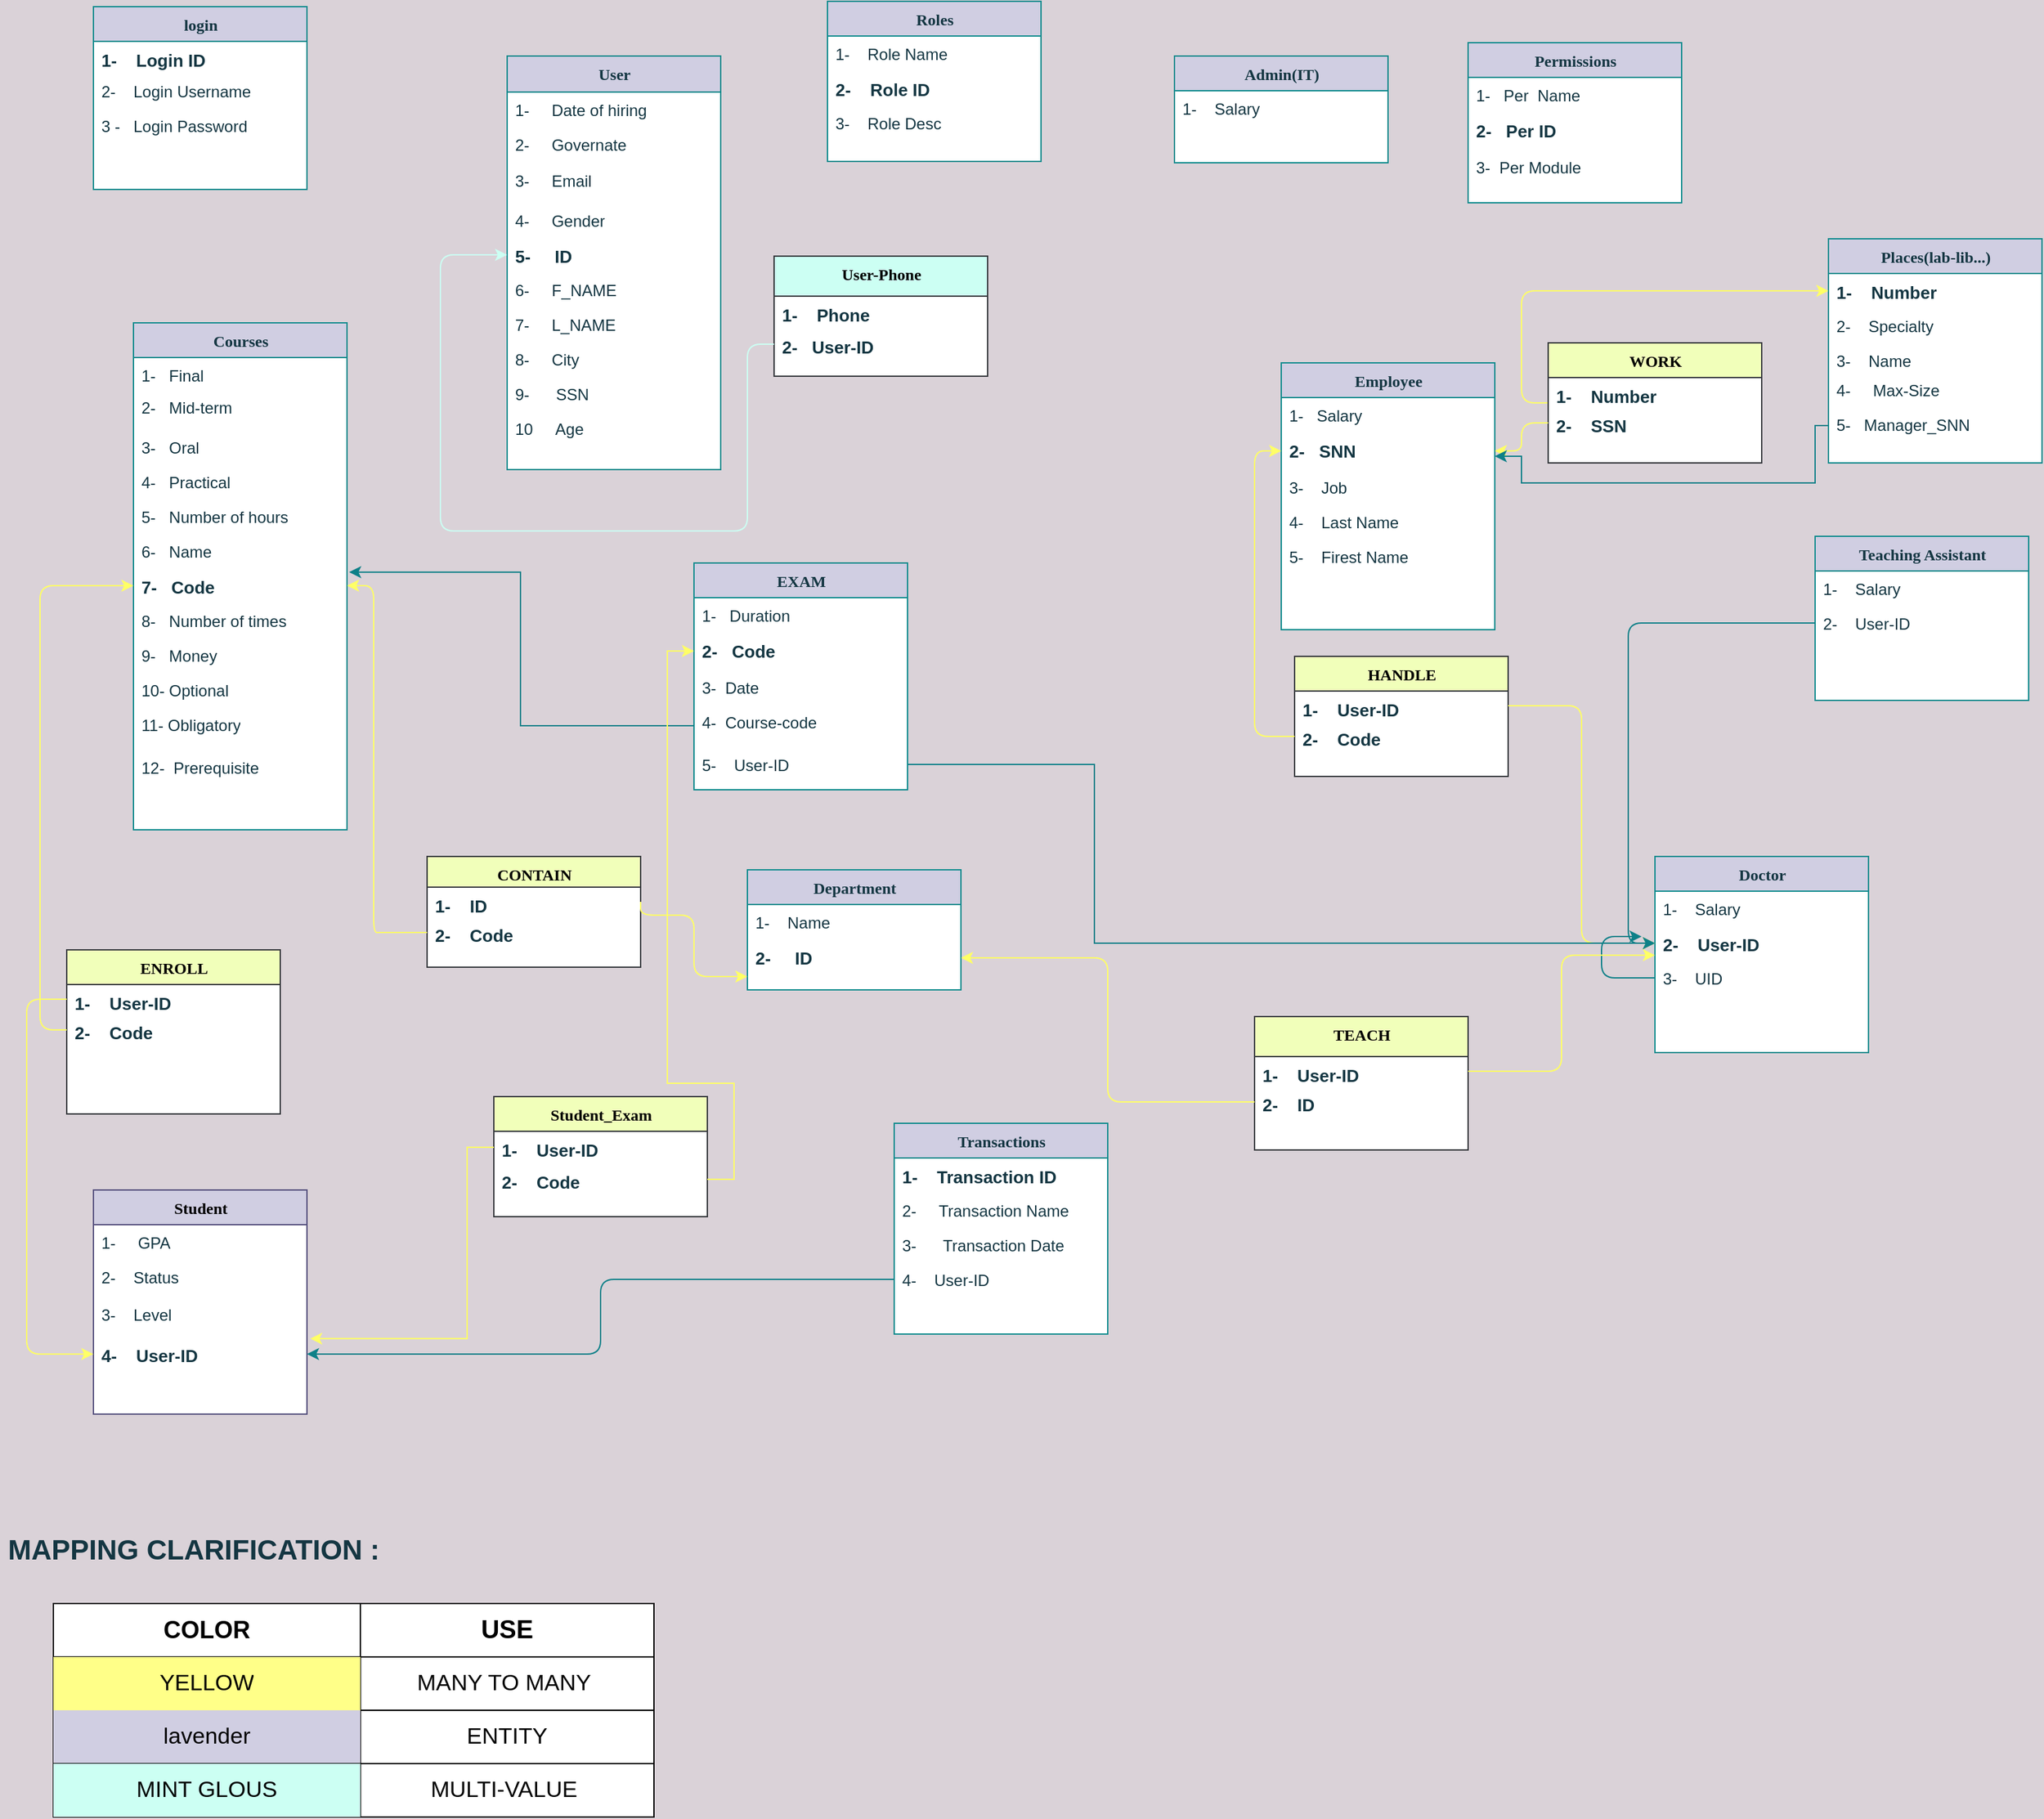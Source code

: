 <mxfile version="13.9.9" type="device"><diagram name="Page-1" id="9f46799a-70d6-7492-0946-bef42562c5a5"><mxGraphModel dx="1024" dy="584" grid="1" gridSize="10" guides="1" tooltips="1" connect="1" arrows="1" fold="1" page="1" pageScale="1" pageWidth="1100" pageHeight="850" background="#DAD2D8" math="0" shadow="0"><root><mxCell id="0"/><mxCell id="1" parent="0"/><mxCell id="78961159f06e98e8-17" value="login" style="swimlane;html=1;fontStyle=1;align=center;verticalAlign=top;childLayout=stackLayout;horizontal=1;startSize=26;horizontalStack=0;resizeParent=1;resizeLast=0;collapsible=1;marginBottom=0;swimlaneFillColor=#ffffff;rounded=0;shadow=0;comic=0;labelBackgroundColor=none;strokeWidth=1;fontFamily=Verdana;fontSize=12;strokeColor=#0F8B8D;fontColor=#143642;fillColor=#D0CEE2;" parent="1" vertex="1"><mxGeometry x="150" y="83" width="160" height="137" as="geometry"/></mxCell><mxCell id="78961159f06e98e8-23" value="&lt;b&gt;&lt;font style=&quot;font-size: 13px&quot;&gt;1-&amp;nbsp; &amp;nbsp; Login ID&lt;/font&gt;&lt;/b&gt;" style="text;html=1;strokeColor=none;fillColor=none;align=left;verticalAlign=top;spacingLeft=4;spacingRight=4;whiteSpace=wrap;overflow=hidden;rotatable=0;points=[[0,0.5],[1,0.5]];portConstraint=eastwest;fontColor=#143642;" parent="78961159f06e98e8-17" vertex="1"><mxGeometry y="26" width="160" height="24" as="geometry"/></mxCell><mxCell id="78961159f06e98e8-25" value="2-&amp;nbsp; &amp;nbsp; Login Username" style="text;html=1;strokeColor=none;fillColor=none;align=left;verticalAlign=top;spacingLeft=4;spacingRight=4;whiteSpace=wrap;overflow=hidden;rotatable=0;points=[[0,0.5],[1,0.5]];portConstraint=eastwest;fontColor=#143642;" parent="78961159f06e98e8-17" vertex="1"><mxGeometry y="50" width="160" height="26" as="geometry"/></mxCell><mxCell id="78961159f06e98e8-26" value="3 -&amp;nbsp; &amp;nbsp;Login Password&amp;nbsp; &amp;nbsp;&amp;nbsp;" style="text;html=1;strokeColor=none;fillColor=none;align=left;verticalAlign=top;spacingLeft=4;spacingRight=4;whiteSpace=wrap;overflow=hidden;rotatable=0;points=[[0,0.5],[1,0.5]];portConstraint=eastwest;fontColor=#143642;" parent="78961159f06e98e8-17" vertex="1"><mxGeometry y="76" width="160" height="24" as="geometry"/></mxCell><mxCell id="78961159f06e98e8-30" value="User" style="swimlane;html=1;fontStyle=1;align=center;verticalAlign=top;childLayout=stackLayout;horizontal=1;startSize=27;horizontalStack=0;resizeParent=1;resizeLast=0;collapsible=1;marginBottom=0;swimlaneFillColor=#ffffff;rounded=0;shadow=0;comic=0;labelBackgroundColor=none;strokeWidth=1;fontFamily=Verdana;fontSize=12;strokeColor=#0F8B8D;fontColor=#143642;fillColor=#D0CEE2;" parent="1" vertex="1"><mxGeometry x="460" y="120" width="160" height="310" as="geometry"/></mxCell><mxCell id="78961159f06e98e8-32" value="1-&amp;nbsp; &amp;nbsp; &amp;nbsp;Date of hiring" style="text;html=1;strokeColor=none;fillColor=none;align=left;verticalAlign=top;spacingLeft=4;spacingRight=4;whiteSpace=wrap;overflow=hidden;rotatable=0;points=[[0,0.5],[1,0.5]];portConstraint=eastwest;fontColor=#143642;" parent="78961159f06e98e8-30" vertex="1"><mxGeometry y="27" width="160" height="26" as="geometry"/></mxCell><mxCell id="78961159f06e98e8-33" value="2-&amp;nbsp; &amp;nbsp; &amp;nbsp;Governate" style="text;html=1;strokeColor=none;fillColor=none;align=left;verticalAlign=top;spacingLeft=4;spacingRight=4;whiteSpace=wrap;overflow=hidden;rotatable=0;points=[[0,0.5],[1,0.5]];portConstraint=eastwest;fontColor=#143642;" parent="78961159f06e98e8-30" vertex="1"><mxGeometry y="53" width="160" height="27" as="geometry"/></mxCell><mxCell id="78961159f06e98e8-34" value="3-&amp;nbsp; &amp;nbsp; &amp;nbsp;Email" style="text;html=1;strokeColor=none;fillColor=none;align=left;verticalAlign=top;spacingLeft=4;spacingRight=4;whiteSpace=wrap;overflow=hidden;rotatable=0;points=[[0,0.5],[1,0.5]];portConstraint=eastwest;fontColor=#143642;" parent="78961159f06e98e8-30" vertex="1"><mxGeometry y="80" width="160" height="30" as="geometry"/></mxCell><mxCell id="78961159f06e98e8-36" value="4-&amp;nbsp; &amp;nbsp; &amp;nbsp;Gender" style="text;html=1;strokeColor=none;fillColor=none;align=left;verticalAlign=top;spacingLeft=4;spacingRight=4;whiteSpace=wrap;overflow=hidden;rotatable=0;points=[[0,0.5],[1,0.5]];portConstraint=eastwest;fontColor=#143642;" parent="78961159f06e98e8-30" vertex="1"><mxGeometry y="110" width="160" height="26" as="geometry"/></mxCell><mxCell id="78961159f06e98e8-37" value="&lt;b&gt;&lt;font style=&quot;font-size: 13px&quot;&gt;5-&amp;nbsp; &amp;nbsp; &amp;nbsp;ID&lt;/font&gt;&lt;/b&gt;" style="text;html=1;strokeColor=none;fillColor=none;align=left;verticalAlign=top;spacingLeft=4;spacingRight=4;whiteSpace=wrap;overflow=hidden;rotatable=0;points=[[0,0.5],[1,0.5]];portConstraint=eastwest;fontColor=#143642;" parent="78961159f06e98e8-30" vertex="1"><mxGeometry y="136" width="160" height="26" as="geometry"/></mxCell><mxCell id="Yu39R4-Pn_0woIThCFic-103" value="6-&amp;nbsp; &amp;nbsp; &amp;nbsp;F_NAME" style="text;html=1;strokeColor=none;fillColor=none;align=left;verticalAlign=top;spacingLeft=4;spacingRight=4;whiteSpace=wrap;overflow=hidden;rotatable=0;points=[[0,0.5],[1,0.5]];portConstraint=eastwest;fontColor=#143642;" parent="78961159f06e98e8-30" vertex="1"><mxGeometry y="162" width="160" height="26" as="geometry"/></mxCell><mxCell id="Yu39R4-Pn_0woIThCFic-104" value="7-&amp;nbsp; &amp;nbsp; &amp;nbsp;L_NAME" style="text;html=1;strokeColor=none;fillColor=none;align=left;verticalAlign=top;spacingLeft=4;spacingRight=4;whiteSpace=wrap;overflow=hidden;rotatable=0;points=[[0,0.5],[1,0.5]];portConstraint=eastwest;fontColor=#143642;" parent="78961159f06e98e8-30" vertex="1"><mxGeometry y="188" width="160" height="26" as="geometry"/></mxCell><mxCell id="Yu39R4-Pn_0woIThCFic-105" value="8-&amp;nbsp; &amp;nbsp; &amp;nbsp;City" style="text;html=1;strokeColor=none;fillColor=none;align=left;verticalAlign=top;spacingLeft=4;spacingRight=4;whiteSpace=wrap;overflow=hidden;rotatable=0;points=[[0,0.5],[1,0.5]];portConstraint=eastwest;fontColor=#143642;" parent="78961159f06e98e8-30" vertex="1"><mxGeometry y="214" width="160" height="26" as="geometry"/></mxCell><mxCell id="Yu39R4-Pn_0woIThCFic-117" value="9-&amp;nbsp; &amp;nbsp; &amp;nbsp; SSN" style="text;html=1;strokeColor=none;fillColor=none;align=left;verticalAlign=top;spacingLeft=4;spacingRight=4;whiteSpace=wrap;overflow=hidden;rotatable=0;points=[[0,0.5],[1,0.5]];portConstraint=eastwest;fontColor=#143642;" parent="78961159f06e98e8-30" vertex="1"><mxGeometry y="240" width="160" height="26" as="geometry"/></mxCell><mxCell id="Yu39R4-Pn_0woIThCFic-118" value="10&amp;nbsp; &amp;nbsp; &amp;nbsp;Age" style="text;html=1;strokeColor=none;fillColor=none;align=left;verticalAlign=top;spacingLeft=4;spacingRight=4;whiteSpace=wrap;overflow=hidden;rotatable=0;points=[[0,0.5],[1,0.5]];portConstraint=eastwest;fontColor=#143642;" parent="78961159f06e98e8-30" vertex="1"><mxGeometry y="266" width="160" height="26" as="geometry"/></mxCell><mxCell id="78961159f06e98e8-43" value="Roles" style="swimlane;html=1;fontStyle=1;align=center;verticalAlign=top;childLayout=stackLayout;horizontal=1;startSize=26;horizontalStack=0;resizeParent=1;resizeLast=0;collapsible=1;marginBottom=0;swimlaneFillColor=#ffffff;rounded=0;shadow=0;comic=0;labelBackgroundColor=none;strokeWidth=1;fontFamily=Verdana;fontSize=12;strokeColor=#0F8B8D;fontColor=#143642;fillColor=#D0CEE2;" parent="1" vertex="1"><mxGeometry x="700" y="79" width="160" height="120" as="geometry"/></mxCell><mxCell id="78961159f06e98e8-44" value="1-&amp;nbsp; &amp;nbsp; Role Name" style="text;html=1;strokeColor=none;fillColor=none;align=left;verticalAlign=top;spacingLeft=4;spacingRight=4;whiteSpace=wrap;overflow=hidden;rotatable=0;points=[[0,0.5],[1,0.5]];portConstraint=eastwest;fontColor=#143642;" parent="78961159f06e98e8-43" vertex="1"><mxGeometry y="26" width="160" height="26" as="geometry"/></mxCell><mxCell id="78961159f06e98e8-49" value="&lt;b&gt;&lt;font style=&quot;font-size: 13px&quot;&gt;2-&amp;nbsp; &amp;nbsp; Role ID&lt;/font&gt;&lt;/b&gt;" style="text;html=1;strokeColor=none;fillColor=none;align=left;verticalAlign=top;spacingLeft=4;spacingRight=4;whiteSpace=wrap;overflow=hidden;rotatable=0;points=[[0,0.5],[1,0.5]];portConstraint=eastwest;fontColor=#143642;" parent="78961159f06e98e8-43" vertex="1"><mxGeometry y="52" width="160" height="26" as="geometry"/></mxCell><mxCell id="78961159f06e98e8-50" value="3-&amp;nbsp; &amp;nbsp; Role Desc" style="text;html=1;strokeColor=none;fillColor=none;align=left;verticalAlign=top;spacingLeft=4;spacingRight=4;whiteSpace=wrap;overflow=hidden;rotatable=0;points=[[0,0.5],[1,0.5]];portConstraint=eastwest;fontColor=#143642;" parent="78961159f06e98e8-43" vertex="1"><mxGeometry y="78" width="160" height="26" as="geometry"/></mxCell><mxCell id="Yu39R4-Pn_0woIThCFic-1" value="Permissions" style="swimlane;html=1;fontStyle=1;align=center;verticalAlign=top;childLayout=stackLayout;horizontal=1;startSize=26;horizontalStack=0;resizeParent=1;resizeLast=0;collapsible=1;marginBottom=0;swimlaneFillColor=#ffffff;rounded=0;shadow=0;comic=0;labelBackgroundColor=none;strokeWidth=1;fontFamily=Verdana;fontSize=12;strokeColor=#0F8B8D;fontColor=#143642;fillColor=#D0CEE2;" parent="1" vertex="1"><mxGeometry x="1180" y="110" width="160" height="120" as="geometry"/></mxCell><mxCell id="Yu39R4-Pn_0woIThCFic-2" value="1-&amp;nbsp; &amp;nbsp;Per&amp;nbsp; Name" style="text;html=1;strokeColor=none;fillColor=none;align=left;verticalAlign=top;spacingLeft=4;spacingRight=4;whiteSpace=wrap;overflow=hidden;rotatable=0;points=[[0,0.5],[1,0.5]];portConstraint=eastwest;fontColor=#143642;" parent="Yu39R4-Pn_0woIThCFic-1" vertex="1"><mxGeometry y="26" width="160" height="26" as="geometry"/></mxCell><mxCell id="Yu39R4-Pn_0woIThCFic-3" value="&lt;b&gt;&lt;font style=&quot;font-size: 13px&quot;&gt;2-&amp;nbsp; &amp;nbsp;Per ID&lt;/font&gt;&lt;/b&gt;" style="text;html=1;strokeColor=none;fillColor=none;align=left;verticalAlign=top;spacingLeft=4;spacingRight=4;whiteSpace=wrap;overflow=hidden;rotatable=0;points=[[0,0.5],[1,0.5]];portConstraint=eastwest;fontColor=#143642;" parent="Yu39R4-Pn_0woIThCFic-1" vertex="1"><mxGeometry y="52" width="160" height="28" as="geometry"/></mxCell><mxCell id="Yu39R4-Pn_0woIThCFic-4" value="3-&amp;nbsp; Per Module" style="text;html=1;strokeColor=none;fillColor=none;align=left;verticalAlign=top;spacingLeft=4;spacingRight=4;whiteSpace=wrap;overflow=hidden;rotatable=0;points=[[0,0.5],[1,0.5]];portConstraint=eastwest;fontColor=#143642;" parent="Yu39R4-Pn_0woIThCFic-1" vertex="1"><mxGeometry y="80" width="160" height="26" as="geometry"/></mxCell><mxCell id="Yu39R4-Pn_0woIThCFic-9" value="Student" style="swimlane;html=1;fontStyle=1;align=center;verticalAlign=top;childLayout=stackLayout;horizontal=1;startSize=26;horizontalStack=0;resizeParent=1;resizeLast=0;collapsible=1;marginBottom=0;swimlaneFillColor=#ffffff;rounded=0;shadow=0;comic=0;labelBackgroundColor=none;strokeWidth=1;fontFamily=Verdana;fontSize=12;strokeColor=#56517e;fillColor=#D0CEE2;" parent="1" vertex="1"><mxGeometry x="150" y="970" width="160" height="168" as="geometry"/></mxCell><mxCell id="Yu39R4-Pn_0woIThCFic-10" value="1-&amp;nbsp; &amp;nbsp; &amp;nbsp;GPA" style="text;html=1;strokeColor=none;fillColor=none;align=left;verticalAlign=top;spacingLeft=4;spacingRight=4;whiteSpace=wrap;overflow=hidden;rotatable=0;points=[[0,0.5],[1,0.5]];portConstraint=eastwest;fontColor=#143642;" parent="Yu39R4-Pn_0woIThCFic-9" vertex="1"><mxGeometry y="26" width="160" height="26" as="geometry"/></mxCell><mxCell id="Yu39R4-Pn_0woIThCFic-11" value="2-&amp;nbsp; &amp;nbsp; Status" style="text;html=1;strokeColor=none;fillColor=none;align=left;verticalAlign=top;spacingLeft=4;spacingRight=4;whiteSpace=wrap;overflow=hidden;rotatable=0;points=[[0,0.5],[1,0.5]];portConstraint=eastwest;fontColor=#143642;" parent="Yu39R4-Pn_0woIThCFic-9" vertex="1"><mxGeometry y="52" width="160" height="28" as="geometry"/></mxCell><mxCell id="Yu39R4-Pn_0woIThCFic-12" value="3-&amp;nbsp; &amp;nbsp; Level" style="text;html=1;strokeColor=none;fillColor=none;align=left;verticalAlign=top;spacingLeft=4;spacingRight=4;whiteSpace=wrap;overflow=hidden;rotatable=0;points=[[0,0.5],[1,0.5]];portConstraint=eastwest;fontColor=#143642;" parent="Yu39R4-Pn_0woIThCFic-9" vertex="1"><mxGeometry y="80" width="160" height="30" as="geometry"/></mxCell><mxCell id="Yu39R4-Pn_0woIThCFic-126" value="&lt;b&gt;&lt;font style=&quot;font-size: 13px&quot;&gt;4-&amp;nbsp; &amp;nbsp; User-ID&lt;/font&gt;&lt;/b&gt;" style="text;html=1;strokeColor=none;fillColor=none;align=left;verticalAlign=top;spacingLeft=4;spacingRight=4;whiteSpace=wrap;overflow=hidden;rotatable=0;points=[[0,0.5],[1,0.5]];portConstraint=eastwest;fontColor=#143642;" parent="Yu39R4-Pn_0woIThCFic-9" vertex="1"><mxGeometry y="110" width="160" height="26" as="geometry"/></mxCell><mxCell id="Yu39R4-Pn_0woIThCFic-16" value="Doctor" style="swimlane;html=1;fontStyle=1;align=center;verticalAlign=top;childLayout=stackLayout;horizontal=1;startSize=26;horizontalStack=0;resizeParent=1;resizeLast=0;collapsible=1;marginBottom=0;swimlaneFillColor=#ffffff;rounded=0;shadow=0;comic=0;labelBackgroundColor=none;strokeWidth=1;fontFamily=Verdana;fontSize=12;strokeColor=#0F8B8D;fontColor=#143642;fillColor=#D0CEE2;" parent="1" vertex="1"><mxGeometry x="1320" y="720" width="160" height="147" as="geometry"/></mxCell><mxCell id="Yu39R4-Pn_0woIThCFic-17" value="1-&amp;nbsp; &amp;nbsp; Salary" style="text;html=1;strokeColor=none;fillColor=none;align=left;verticalAlign=top;spacingLeft=4;spacingRight=4;whiteSpace=wrap;overflow=hidden;rotatable=0;points=[[0,0.5],[1,0.5]];portConstraint=eastwest;fontColor=#143642;" parent="Yu39R4-Pn_0woIThCFic-16" vertex="1"><mxGeometry y="26" width="160" height="26" as="geometry"/></mxCell><mxCell id="Yu39R4-Pn_0woIThCFic-129" value="&lt;b&gt;&lt;font style=&quot;font-size: 13px&quot;&gt;2-&amp;nbsp; &amp;nbsp; User-ID&lt;/font&gt;&lt;/b&gt;" style="text;html=1;strokeColor=none;fillColor=none;align=left;verticalAlign=top;spacingLeft=4;spacingRight=4;whiteSpace=wrap;overflow=hidden;rotatable=0;points=[[0,0.5],[1,0.5]];portConstraint=eastwest;fontColor=#143642;" parent="Yu39R4-Pn_0woIThCFic-16" vertex="1"><mxGeometry y="52" width="160" height="26" as="geometry"/></mxCell><mxCell id="Yu39R4-Pn_0woIThCFic-132" value="&lt;font style=&quot;font-size: 12px&quot;&gt;3-&amp;nbsp; &amp;nbsp; UID&lt;/font&gt;" style="text;html=1;strokeColor=none;fillColor=none;align=left;verticalAlign=top;spacingLeft=4;spacingRight=4;whiteSpace=wrap;overflow=hidden;rotatable=0;points=[[0,0.5],[1,0.5]];portConstraint=eastwest;fontColor=#143642;" parent="Yu39R4-Pn_0woIThCFic-16" vertex="1"><mxGeometry y="78" width="160" height="26" as="geometry"/></mxCell><mxCell id="Yu39R4-Pn_0woIThCFic-22" value="Admin(IT)" style="swimlane;html=1;fontStyle=1;align=center;verticalAlign=top;childLayout=stackLayout;horizontal=1;startSize=26;horizontalStack=0;resizeParent=1;resizeLast=0;collapsible=1;marginBottom=0;swimlaneFillColor=#ffffff;rounded=0;shadow=0;comic=0;labelBackgroundColor=none;strokeWidth=1;fontFamily=Verdana;fontSize=12;strokeColor=#0F8B8D;fontColor=#143642;fillColor=#D0CEE2;" parent="1" vertex="1"><mxGeometry x="960" y="120" width="160" height="80" as="geometry"/></mxCell><mxCell id="Yu39R4-Pn_0woIThCFic-24" value="1-&amp;nbsp; &amp;nbsp; Salary" style="text;html=1;strokeColor=none;fillColor=none;align=left;verticalAlign=top;spacingLeft=4;spacingRight=4;whiteSpace=wrap;overflow=hidden;rotatable=0;points=[[0,0.5],[1,0.5]];portConstraint=eastwest;fontColor=#143642;" parent="Yu39R4-Pn_0woIThCFic-22" vertex="1"><mxGeometry y="26" width="160" height="54" as="geometry"/></mxCell><mxCell id="Yu39R4-Pn_0woIThCFic-28" value="Teaching Assistant" style="swimlane;html=1;fontStyle=1;align=center;verticalAlign=top;childLayout=stackLayout;horizontal=1;startSize=26;horizontalStack=0;resizeParent=1;resizeLast=0;collapsible=1;marginBottom=0;swimlaneFillColor=#ffffff;rounded=0;shadow=0;comic=0;labelBackgroundColor=none;strokeWidth=1;fontFamily=Verdana;fontSize=12;strokeColor=#0F8B8D;fontColor=#143642;fillColor=#D0CEE2;" parent="1" vertex="1"><mxGeometry x="1440" y="480" width="160" height="123" as="geometry"/></mxCell><mxCell id="Yu39R4-Pn_0woIThCFic-29" value="1-&amp;nbsp; &amp;nbsp; Salary" style="text;html=1;strokeColor=none;fillColor=none;align=left;verticalAlign=top;spacingLeft=4;spacingRight=4;whiteSpace=wrap;overflow=hidden;rotatable=0;points=[[0,0.5],[1,0.5]];portConstraint=eastwest;fontColor=#143642;" parent="Yu39R4-Pn_0woIThCFic-28" vertex="1"><mxGeometry y="26" width="160" height="26" as="geometry"/></mxCell><mxCell id="Yu39R4-Pn_0woIThCFic-130" value="&lt;font style=&quot;font-size: 12px&quot;&gt;2-&amp;nbsp; &amp;nbsp; User-ID&lt;/font&gt;" style="text;html=1;strokeColor=none;fillColor=none;align=left;verticalAlign=top;spacingLeft=4;spacingRight=4;whiteSpace=wrap;overflow=hidden;rotatable=0;points=[[0,0.5],[1,0.5]];portConstraint=eastwest;fontColor=#143642;" parent="Yu39R4-Pn_0woIThCFic-28" vertex="1"><mxGeometry y="52" width="160" height="26" as="geometry"/></mxCell><mxCell id="Yu39R4-Pn_0woIThCFic-34" value="Courses" style="swimlane;html=1;fontStyle=1;align=center;verticalAlign=top;childLayout=stackLayout;horizontal=1;startSize=26;horizontalStack=0;resizeParent=1;resizeLast=0;collapsible=1;marginBottom=0;swimlaneFillColor=#ffffff;rounded=0;shadow=0;comic=0;labelBackgroundColor=none;strokeWidth=1;fontFamily=Verdana;fontSize=12;strokeColor=#0F8B8D;fontColor=#143642;fillColor=#D0CEE2;" parent="1" vertex="1"><mxGeometry x="180" y="320" width="160" height="380" as="geometry"/></mxCell><mxCell id="Yu39R4-Pn_0woIThCFic-35" value="1-&amp;nbsp; &amp;nbsp;Final" style="text;html=1;strokeColor=none;fillColor=none;align=left;verticalAlign=top;spacingLeft=4;spacingRight=4;whiteSpace=wrap;overflow=hidden;rotatable=0;points=[[0,0.5],[1,0.5]];portConstraint=eastwest;fontColor=#143642;" parent="Yu39R4-Pn_0woIThCFic-34" vertex="1"><mxGeometry y="26" width="160" height="24" as="geometry"/></mxCell><mxCell id="Yu39R4-Pn_0woIThCFic-36" value="2-&amp;nbsp; &amp;nbsp;Mid-term" style="text;html=1;strokeColor=none;fillColor=none;align=left;verticalAlign=top;spacingLeft=4;spacingRight=4;whiteSpace=wrap;overflow=hidden;rotatable=0;points=[[0,0.5],[1,0.5]];portConstraint=eastwest;fontColor=#143642;" parent="Yu39R4-Pn_0woIThCFic-34" vertex="1"><mxGeometry y="50" width="160" height="30" as="geometry"/></mxCell><mxCell id="Yu39R4-Pn_0woIThCFic-37" value="3-&amp;nbsp; &amp;nbsp;Oral" style="text;html=1;strokeColor=none;fillColor=none;align=left;verticalAlign=top;spacingLeft=4;spacingRight=4;whiteSpace=wrap;overflow=hidden;rotatable=0;points=[[0,0.5],[1,0.5]];portConstraint=eastwest;fontColor=#143642;" parent="Yu39R4-Pn_0woIThCFic-34" vertex="1"><mxGeometry y="80" width="160" height="26" as="geometry"/></mxCell><mxCell id="Yu39R4-Pn_0woIThCFic-38" value="4-&amp;nbsp; &amp;nbsp;Practical" style="text;html=1;strokeColor=none;fillColor=none;align=left;verticalAlign=top;spacingLeft=4;spacingRight=4;whiteSpace=wrap;overflow=hidden;rotatable=0;points=[[0,0.5],[1,0.5]];portConstraint=eastwest;fontColor=#143642;" parent="Yu39R4-Pn_0woIThCFic-34" vertex="1"><mxGeometry y="106" width="160" height="26" as="geometry"/></mxCell><mxCell id="Yu39R4-Pn_0woIThCFic-39" value="5-&amp;nbsp; &amp;nbsp;Number of hours" style="text;html=1;strokeColor=none;fillColor=none;align=left;verticalAlign=top;spacingLeft=4;spacingRight=4;whiteSpace=wrap;overflow=hidden;rotatable=0;points=[[0,0.5],[1,0.5]];portConstraint=eastwest;fontColor=#143642;" parent="Yu39R4-Pn_0woIThCFic-34" vertex="1"><mxGeometry y="132" width="160" height="26" as="geometry"/></mxCell><mxCell id="Yu39R4-Pn_0woIThCFic-40" value="6-&amp;nbsp; &amp;nbsp;Name" style="text;html=1;strokeColor=none;fillColor=none;align=left;verticalAlign=top;spacingLeft=4;spacingRight=4;whiteSpace=wrap;overflow=hidden;rotatable=0;points=[[0,0.5],[1,0.5]];portConstraint=eastwest;fontColor=#143642;" parent="Yu39R4-Pn_0woIThCFic-34" vertex="1"><mxGeometry y="158" width="160" height="26" as="geometry"/></mxCell><mxCell id="Yu39R4-Pn_0woIThCFic-41" value="&lt;b&gt;&lt;font style=&quot;font-size: 13px&quot;&gt;7-&amp;nbsp; &amp;nbsp;Code&lt;/font&gt;&lt;/b&gt;" style="text;html=1;strokeColor=none;fillColor=none;align=left;verticalAlign=top;spacingLeft=4;spacingRight=4;whiteSpace=wrap;overflow=hidden;rotatable=0;points=[[0,0.5],[1,0.5]];portConstraint=eastwest;fontColor=#143642;" parent="Yu39R4-Pn_0woIThCFic-34" vertex="1"><mxGeometry y="184" width="160" height="26" as="geometry"/></mxCell><mxCell id="Yu39R4-Pn_0woIThCFic-108" value="8-&amp;nbsp; &amp;nbsp;Number of times" style="text;html=1;strokeColor=none;fillColor=none;align=left;verticalAlign=top;spacingLeft=4;spacingRight=4;whiteSpace=wrap;overflow=hidden;rotatable=0;points=[[0,0.5],[1,0.5]];portConstraint=eastwest;fontColor=#143642;" parent="Yu39R4-Pn_0woIThCFic-34" vertex="1"><mxGeometry y="210" width="160" height="26" as="geometry"/></mxCell><mxCell id="Yu39R4-Pn_0woIThCFic-109" value="9-&amp;nbsp; &amp;nbsp;Money" style="text;html=1;strokeColor=none;fillColor=none;align=left;verticalAlign=top;spacingLeft=4;spacingRight=4;whiteSpace=wrap;overflow=hidden;rotatable=0;points=[[0,0.5],[1,0.5]];portConstraint=eastwest;fontColor=#143642;" parent="Yu39R4-Pn_0woIThCFic-34" vertex="1"><mxGeometry y="236" width="160" height="26" as="geometry"/></mxCell><mxCell id="Yu39R4-Pn_0woIThCFic-110" value="10- Optional" style="text;html=1;strokeColor=none;fillColor=none;align=left;verticalAlign=top;spacingLeft=4;spacingRight=4;whiteSpace=wrap;overflow=hidden;rotatable=0;points=[[0,0.5],[1,0.5]];portConstraint=eastwest;fontColor=#143642;" parent="Yu39R4-Pn_0woIThCFic-34" vertex="1"><mxGeometry y="262" width="160" height="26" as="geometry"/></mxCell><mxCell id="Yu39R4-Pn_0woIThCFic-111" value="11- Obligatory" style="text;html=1;strokeColor=none;fillColor=none;align=left;verticalAlign=top;spacingLeft=4;spacingRight=4;whiteSpace=wrap;overflow=hidden;rotatable=0;points=[[0,0.5],[1,0.5]];portConstraint=eastwest;fontColor=#143642;" parent="Yu39R4-Pn_0woIThCFic-34" vertex="1"><mxGeometry y="288" width="160" height="32" as="geometry"/></mxCell><mxCell id="KPepZ6e8BFsYQ09xE29U-5" value="12-&amp;nbsp; Prerequisite" style="text;html=1;strokeColor=none;fillColor=none;align=left;verticalAlign=top;spacingLeft=4;spacingRight=4;whiteSpace=wrap;overflow=hidden;rotatable=0;points=[[0,0.5],[1,0.5]];portConstraint=eastwest;fontColor=#143642;" parent="Yu39R4-Pn_0woIThCFic-34" vertex="1"><mxGeometry y="320" width="160" height="32" as="geometry"/></mxCell><mxCell id="Yu39R4-Pn_0woIThCFic-46" value="Department" style="swimlane;html=1;fontStyle=1;align=center;verticalAlign=top;childLayout=stackLayout;horizontal=1;startSize=26;horizontalStack=0;resizeParent=1;resizeLast=0;collapsible=1;marginBottom=0;swimlaneFillColor=#ffffff;rounded=0;shadow=0;comic=0;labelBackgroundColor=none;strokeWidth=1;fontFamily=Verdana;fontSize=12;strokeColor=#0F8B8D;fontColor=#143642;fillColor=#D0CEE2;" parent="1" vertex="1"><mxGeometry x="640" y="730" width="160" height="90" as="geometry"/></mxCell><mxCell id="Yu39R4-Pn_0woIThCFic-140" value="1-&amp;nbsp; &amp;nbsp; Name" style="text;html=1;strokeColor=none;fillColor=none;align=left;verticalAlign=top;spacingLeft=4;spacingRight=4;whiteSpace=wrap;overflow=hidden;rotatable=0;points=[[0,0.5],[1,0.5]];portConstraint=eastwest;fontColor=#143642;" parent="Yu39R4-Pn_0woIThCFic-46" vertex="1"><mxGeometry y="26" width="160" height="26" as="geometry"/></mxCell><mxCell id="Yu39R4-Pn_0woIThCFic-50" value="&lt;font size=&quot;1&quot;&gt;&lt;b style=&quot;font-size: 13px&quot;&gt;2-&amp;nbsp; &amp;nbsp; &amp;nbsp;ID&lt;/b&gt;&lt;/font&gt;" style="text;html=1;strokeColor=none;fillColor=none;align=left;verticalAlign=top;spacingLeft=4;spacingRight=4;whiteSpace=wrap;overflow=hidden;rotatable=0;points=[[0,0.5],[1,0.5]];portConstraint=eastwest;fontColor=#143642;" parent="Yu39R4-Pn_0woIThCFic-46" vertex="1"><mxGeometry y="52" width="160" height="28" as="geometry"/></mxCell><mxCell id="Yu39R4-Pn_0woIThCFic-53" value="Employee" style="swimlane;html=1;fontStyle=1;align=center;verticalAlign=top;childLayout=stackLayout;horizontal=1;startSize=26;horizontalStack=0;resizeParent=1;resizeLast=0;collapsible=1;marginBottom=0;swimlaneFillColor=#ffffff;rounded=0;shadow=0;comic=0;labelBackgroundColor=none;strokeWidth=1;fontFamily=Verdana;fontSize=12;strokeColor=#0F8B8D;fontColor=#143642;fillColor=#D0CEE2;" parent="1" vertex="1"><mxGeometry x="1040" y="350" width="160" height="200" as="geometry"/></mxCell><mxCell id="Yu39R4-Pn_0woIThCFic-54" value="1-&amp;nbsp; &amp;nbsp;Salary" style="text;html=1;strokeColor=none;fillColor=none;align=left;verticalAlign=top;spacingLeft=4;spacingRight=4;whiteSpace=wrap;overflow=hidden;rotatable=0;points=[[0,0.5],[1,0.5]];portConstraint=eastwest;fontColor=#143642;" parent="Yu39R4-Pn_0woIThCFic-53" vertex="1"><mxGeometry y="26" width="160" height="26" as="geometry"/></mxCell><mxCell id="Yu39R4-Pn_0woIThCFic-55" value="&lt;b&gt;&lt;font style=&quot;font-size: 13px&quot;&gt;2-&amp;nbsp; &amp;nbsp;SNN&lt;/font&gt;&lt;/b&gt;" style="text;html=1;strokeColor=none;fillColor=none;align=left;verticalAlign=top;spacingLeft=4;spacingRight=4;whiteSpace=wrap;overflow=hidden;rotatable=0;points=[[0,0.5],[1,0.5]];portConstraint=eastwest;fontColor=#143642;" parent="Yu39R4-Pn_0woIThCFic-53" vertex="1"><mxGeometry y="52" width="160" height="28" as="geometry"/></mxCell><mxCell id="Yu39R4-Pn_0woIThCFic-56" value="3-&amp;nbsp; &amp;nbsp; Job" style="text;html=1;strokeColor=none;fillColor=none;align=left;verticalAlign=top;spacingLeft=4;spacingRight=4;whiteSpace=wrap;overflow=hidden;rotatable=0;points=[[0,0.5],[1,0.5]];portConstraint=eastwest;fontColor=#143642;" parent="Yu39R4-Pn_0woIThCFic-53" vertex="1"><mxGeometry y="80" width="160" height="26" as="geometry"/></mxCell><mxCell id="Yu39R4-Pn_0woIThCFic-57" value="4-&amp;nbsp; &amp;nbsp; Last Name" style="text;html=1;strokeColor=none;fillColor=none;align=left;verticalAlign=top;spacingLeft=4;spacingRight=4;whiteSpace=wrap;overflow=hidden;rotatable=0;points=[[0,0.5],[1,0.5]];portConstraint=eastwest;fontColor=#143642;" parent="Yu39R4-Pn_0woIThCFic-53" vertex="1"><mxGeometry y="106" width="160" height="26" as="geometry"/></mxCell><mxCell id="Yu39R4-Pn_0woIThCFic-107" value="5-&amp;nbsp; &amp;nbsp; Firest Name" style="text;html=1;strokeColor=none;fillColor=none;align=left;verticalAlign=top;spacingLeft=4;spacingRight=4;whiteSpace=wrap;overflow=hidden;rotatable=0;points=[[0,0.5],[1,0.5]];portConstraint=eastwest;fontColor=#143642;" parent="Yu39R4-Pn_0woIThCFic-53" vertex="1"><mxGeometry y="132" width="160" height="26" as="geometry"/></mxCell><mxCell id="Yu39R4-Pn_0woIThCFic-60" value="Places(lab-lib...)" style="swimlane;html=1;fontStyle=1;align=center;verticalAlign=top;childLayout=stackLayout;horizontal=1;startSize=26;horizontalStack=0;resizeParent=1;resizeLast=0;collapsible=1;marginBottom=0;swimlaneFillColor=#ffffff;rounded=0;shadow=0;comic=0;labelBackgroundColor=none;strokeWidth=1;fontFamily=Verdana;fontSize=12;strokeColor=#0F8B8D;fontColor=#143642;fillColor=#D0CEE2;" parent="1" vertex="1"><mxGeometry x="1450" y="257" width="160" height="168" as="geometry"/></mxCell><mxCell id="Yu39R4-Pn_0woIThCFic-61" value="&lt;b&gt;&lt;font style=&quot;font-size: 13px&quot;&gt;1-&amp;nbsp; &amp;nbsp; Number&lt;/font&gt;&lt;/b&gt;" style="text;html=1;strokeColor=none;fillColor=none;align=left;verticalAlign=top;spacingLeft=4;spacingRight=4;whiteSpace=wrap;overflow=hidden;rotatable=0;points=[[0,0.5],[1,0.5]];portConstraint=eastwest;fontColor=#143642;" parent="Yu39R4-Pn_0woIThCFic-60" vertex="1"><mxGeometry y="26" width="160" height="26" as="geometry"/></mxCell><mxCell id="Yu39R4-Pn_0woIThCFic-62" value="2-&amp;nbsp; &amp;nbsp; Specialty" style="text;html=1;strokeColor=none;fillColor=none;align=left;verticalAlign=top;spacingLeft=4;spacingRight=4;whiteSpace=wrap;overflow=hidden;rotatable=0;points=[[0,0.5],[1,0.5]];portConstraint=eastwest;fontColor=#143642;" parent="Yu39R4-Pn_0woIThCFic-60" vertex="1"><mxGeometry y="52" width="160" height="26" as="geometry"/></mxCell><mxCell id="Yu39R4-Pn_0woIThCFic-63" value="3-&amp;nbsp; &amp;nbsp; Name" style="text;html=1;strokeColor=none;fillColor=none;align=left;verticalAlign=top;spacingLeft=4;spacingRight=4;whiteSpace=wrap;overflow=hidden;rotatable=0;points=[[0,0.5],[1,0.5]];portConstraint=eastwest;fontColor=#143642;" parent="Yu39R4-Pn_0woIThCFic-60" vertex="1"><mxGeometry y="78" width="160" height="22" as="geometry"/></mxCell><mxCell id="Yu39R4-Pn_0woIThCFic-64" value="4-&amp;nbsp; &amp;nbsp; &amp;nbsp;Max-Size" style="text;html=1;strokeColor=none;fillColor=none;align=left;verticalAlign=top;spacingLeft=4;spacingRight=4;whiteSpace=wrap;overflow=hidden;rotatable=0;points=[[0,0.5],[1,0.5]];portConstraint=eastwest;fontColor=#143642;" parent="Yu39R4-Pn_0woIThCFic-60" vertex="1"><mxGeometry y="100" width="160" height="26" as="geometry"/></mxCell><mxCell id="dXZapPwmZ28B4ZCctAu0-6" value="&lt;font style=&quot;font-size: 12px&quot;&gt;5-&amp;nbsp; &amp;nbsp;Manager_SNN&lt;/font&gt;" style="text;html=1;strokeColor=none;fillColor=none;align=left;verticalAlign=top;spacingLeft=4;spacingRight=4;whiteSpace=wrap;overflow=hidden;rotatable=0;points=[[0,0.5],[1,0.5]];portConstraint=eastwest;fontColor=#143642;" parent="Yu39R4-Pn_0woIThCFic-60" vertex="1"><mxGeometry y="126" width="160" height="28" as="geometry"/></mxCell><mxCell id="Yu39R4-Pn_0woIThCFic-112" value="User-Phone" style="swimlane;html=1;fontStyle=1;align=center;verticalAlign=top;childLayout=stackLayout;horizontal=1;startSize=30;horizontalStack=0;resizeParent=1;resizeLast=0;collapsible=1;marginBottom=0;swimlaneFillColor=#ffffff;rounded=0;shadow=0;comic=0;labelBackgroundColor=none;strokeWidth=1;fontFamily=Verdana;fontSize=12;strokeColor=#36393d;fillColor=#CCFFF3;" parent="1" vertex="1"><mxGeometry x="660" y="270" width="160" height="90" as="geometry"/></mxCell><mxCell id="Yu39R4-Pn_0woIThCFic-113" value="&lt;b&gt;&lt;font style=&quot;font-size: 13px&quot;&gt;1-&amp;nbsp; &amp;nbsp; Phone&lt;/font&gt;&lt;/b&gt;" style="text;html=1;strokeColor=none;fillColor=none;align=left;verticalAlign=top;spacingLeft=4;spacingRight=4;whiteSpace=wrap;overflow=hidden;rotatable=0;points=[[0,0.5],[1,0.5]];portConstraint=eastwest;fontColor=#143642;" parent="Yu39R4-Pn_0woIThCFic-112" vertex="1"><mxGeometry y="30" width="160" height="24" as="geometry"/></mxCell><mxCell id="Yu39R4-Pn_0woIThCFic-115" value="&lt;font size=&quot;1&quot;&gt;&lt;b style=&quot;font-size: 13px&quot;&gt;2-&amp;nbsp; &amp;nbsp;User-ID&lt;/b&gt;&lt;/font&gt;" style="text;html=1;strokeColor=none;fillColor=none;align=left;verticalAlign=top;spacingLeft=4;spacingRight=4;whiteSpace=wrap;overflow=hidden;rotatable=0;points=[[0,0.5],[1,0.5]];portConstraint=eastwest;fontColor=#143642;" parent="Yu39R4-Pn_0woIThCFic-112" vertex="1"><mxGeometry y="54" width="160" height="24" as="geometry"/></mxCell><mxCell id="Yu39R4-Pn_0woIThCFic-125" style="edgeStyle=orthogonalEdgeStyle;rounded=1;sketch=0;orthogonalLoop=1;jettySize=auto;html=1;exitX=0;exitY=0.5;exitDx=0;exitDy=0;entryX=0;entryY=0.5;entryDx=0;entryDy=0;fillColor=#ffcccc;fontColor=#143642;strokeColor=#CCFFF3;" parent="1" source="Yu39R4-Pn_0woIThCFic-115" target="78961159f06e98e8-37" edge="1"><mxGeometry relative="1" as="geometry"><Array as="points"><mxPoint x="640" y="336"/><mxPoint x="640" y="476"/><mxPoint x="410" y="476"/><mxPoint x="410" y="269"/></Array></mxGeometry></mxCell><mxCell id="Yu39R4-Pn_0woIThCFic-131" style="edgeStyle=orthogonalEdgeStyle;rounded=1;sketch=0;orthogonalLoop=1;jettySize=auto;html=1;exitX=0;exitY=0.5;exitDx=0;exitDy=0;entryX=0;entryY=0.5;entryDx=0;entryDy=0;strokeColor=#0e8088;fillColor=#b0e3e6;fontColor=#143642;" parent="1" source="Yu39R4-Pn_0woIThCFic-130" target="Yu39R4-Pn_0woIThCFic-129" edge="1"><mxGeometry relative="1" as="geometry"/></mxCell><mxCell id="Yu39R4-Pn_0woIThCFic-134" style="edgeStyle=orthogonalEdgeStyle;rounded=1;sketch=0;orthogonalLoop=1;jettySize=auto;html=1;exitX=0;exitY=0.5;exitDx=0;exitDy=0;strokeColor=#0e8088;fillColor=#b0e3e6;fontColor=#143642;" parent="1" source="Yu39R4-Pn_0woIThCFic-132" edge="1"><mxGeometry relative="1" as="geometry"><mxPoint x="1310" y="780" as="targetPoint"/><Array as="points"><mxPoint x="1280" y="811"/><mxPoint x="1280" y="780"/></Array></mxGeometry></mxCell><mxCell id="Yu39R4-Pn_0woIThCFic-142" value="ENROLL" style="swimlane;html=1;fontStyle=1;align=center;verticalAlign=top;childLayout=stackLayout;horizontal=1;startSize=26;horizontalStack=0;resizeParent=1;resizeLast=0;collapsible=1;marginBottom=0;swimlaneFillColor=#ffffff;rounded=0;shadow=0;comic=0;labelBackgroundColor=none;strokeWidth=1;fontFamily=Verdana;fontSize=12;strokeColor=#36393d;fillColor=#F1FFBA;" parent="1" vertex="1"><mxGeometry x="130" y="790" width="160" height="123" as="geometry"/></mxCell><mxCell id="Yu39R4-Pn_0woIThCFic-143" value="&lt;b&gt;&lt;font style=&quot;font-size: 13px&quot;&gt;1-&amp;nbsp; &amp;nbsp; User-ID&lt;/font&gt;&lt;/b&gt;" style="text;html=1;strokeColor=none;fillColor=none;align=left;verticalAlign=top;spacingLeft=4;spacingRight=4;whiteSpace=wrap;overflow=hidden;rotatable=0;points=[[0,0.5],[1,0.5]];portConstraint=eastwest;fontColor=#143642;" parent="Yu39R4-Pn_0woIThCFic-142" vertex="1"><mxGeometry y="26" width="160" height="22" as="geometry"/></mxCell><mxCell id="Yu39R4-Pn_0woIThCFic-144" value="&lt;b&gt;&lt;font style=&quot;font-size: 13px&quot;&gt;2-&amp;nbsp; &amp;nbsp;&amp;nbsp;&lt;/font&gt;&lt;font style=&quot;font-size: 13px&quot;&gt;Code&lt;/font&gt;&lt;/b&gt;" style="text;html=1;strokeColor=none;fillColor=none;align=left;verticalAlign=top;spacingLeft=4;spacingRight=4;whiteSpace=wrap;overflow=hidden;rotatable=0;points=[[0,0.5],[1,0.5]];portConstraint=eastwest;fontColor=#143642;" parent="Yu39R4-Pn_0woIThCFic-142" vertex="1"><mxGeometry y="48" width="160" height="24" as="geometry"/></mxCell><mxCell id="Yu39R4-Pn_0woIThCFic-145" style="edgeStyle=orthogonalEdgeStyle;rounded=1;sketch=0;orthogonalLoop=1;jettySize=auto;html=1;exitX=0;exitY=0.5;exitDx=0;exitDy=0;entryX=0;entryY=0.5;entryDx=0;entryDy=0;fillColor=#b0e3e6;fontColor=#143642;strokeColor=#FFFF66;" parent="1" source="Yu39R4-Pn_0woIThCFic-143" target="Yu39R4-Pn_0woIThCFic-126" edge="1"><mxGeometry relative="1" as="geometry"><Array as="points"><mxPoint x="100" y="827"/><mxPoint x="100" y="1093"/></Array></mxGeometry></mxCell><mxCell id="Yu39R4-Pn_0woIThCFic-146" style="edgeStyle=orthogonalEdgeStyle;rounded=1;sketch=0;orthogonalLoop=1;jettySize=auto;html=1;exitX=0;exitY=0.5;exitDx=0;exitDy=0;entryX=0;entryY=0.5;entryDx=0;entryDy=0;fillColor=#b0e3e6;fontColor=#143642;strokeColor=#FFFF66;" parent="1" source="Yu39R4-Pn_0woIThCFic-144" target="Yu39R4-Pn_0woIThCFic-41" edge="1"><mxGeometry relative="1" as="geometry"/></mxCell><mxCell id="Yu39R4-Pn_0woIThCFic-147" value="CONTAIN" style="swimlane;html=1;fontStyle=1;align=center;verticalAlign=top;childLayout=stackLayout;horizontal=1;startSize=23;horizontalStack=0;resizeParent=1;resizeLast=0;collapsible=1;marginBottom=0;swimlaneFillColor=#ffffff;rounded=0;shadow=0;comic=0;labelBackgroundColor=none;strokeWidth=1;fontFamily=Verdana;fontSize=12;strokeColor=#36393d;fillColor=#F1FFBA;" parent="1" vertex="1"><mxGeometry x="400" y="720" width="160" height="83" as="geometry"/></mxCell><mxCell id="Yu39R4-Pn_0woIThCFic-148" value="&lt;b&gt;&lt;font style=&quot;font-size: 13px&quot;&gt;1-&amp;nbsp; &amp;nbsp; ID&lt;/font&gt;&lt;/b&gt;" style="text;html=1;strokeColor=none;fillColor=none;align=left;verticalAlign=top;spacingLeft=4;spacingRight=4;whiteSpace=wrap;overflow=hidden;rotatable=0;points=[[0,0.5],[1,0.5]];portConstraint=eastwest;fontColor=#143642;" parent="Yu39R4-Pn_0woIThCFic-147" vertex="1"><mxGeometry y="23" width="160" height="22" as="geometry"/></mxCell><mxCell id="Yu39R4-Pn_0woIThCFic-149" value="&lt;b&gt;&lt;font style=&quot;font-size: 13px&quot;&gt;2-&amp;nbsp; &amp;nbsp;&amp;nbsp;&lt;/font&gt;&lt;font style=&quot;font-size: 13px&quot;&gt;Code&lt;/font&gt;&lt;/b&gt;" style="text;html=1;strokeColor=none;fillColor=none;align=left;verticalAlign=top;spacingLeft=4;spacingRight=4;whiteSpace=wrap;overflow=hidden;rotatable=0;points=[[0,0.5],[1,0.5]];portConstraint=eastwest;fontColor=#143642;" parent="Yu39R4-Pn_0woIThCFic-147" vertex="1"><mxGeometry y="45" width="160" height="24" as="geometry"/></mxCell><mxCell id="Yu39R4-Pn_0woIThCFic-150" style="edgeStyle=orthogonalEdgeStyle;rounded=1;sketch=0;orthogonalLoop=1;jettySize=auto;html=1;exitX=0;exitY=0.5;exitDx=0;exitDy=0;entryX=1;entryY=0.5;entryDx=0;entryDy=0;fillColor=#b0e3e6;fontColor=#143642;strokeColor=#FFFF66;" parent="1" source="Yu39R4-Pn_0woIThCFic-149" target="Yu39R4-Pn_0woIThCFic-41" edge="1"><mxGeometry relative="1" as="geometry"><Array as="points"><mxPoint x="370" y="777"/><mxPoint x="360" y="777"/><mxPoint x="360" y="517"/></Array></mxGeometry></mxCell><mxCell id="Yu39R4-Pn_0woIThCFic-152" value="TEACH" style="swimlane;html=1;fontStyle=1;align=center;verticalAlign=top;childLayout=stackLayout;horizontal=1;startSize=30;horizontalStack=0;resizeParent=1;resizeLast=0;collapsible=1;marginBottom=0;swimlaneFillColor=#ffffff;rounded=0;shadow=0;comic=0;labelBackgroundColor=none;strokeWidth=1;fontFamily=Verdana;fontSize=12;strokeColor=#36393d;fillColor=#F1FFBA;" parent="1" vertex="1"><mxGeometry x="1020" y="840" width="160" height="100" as="geometry"/></mxCell><mxCell id="Yu39R4-Pn_0woIThCFic-153" value="&lt;b&gt;&lt;font style=&quot;font-size: 13px&quot;&gt;1-&amp;nbsp; &amp;nbsp; User-ID&lt;/font&gt;&lt;/b&gt;" style="text;html=1;strokeColor=none;fillColor=none;align=left;verticalAlign=top;spacingLeft=4;spacingRight=4;whiteSpace=wrap;overflow=hidden;rotatable=0;points=[[0,0.5],[1,0.5]];portConstraint=eastwest;fontColor=#143642;" parent="Yu39R4-Pn_0woIThCFic-152" vertex="1"><mxGeometry y="30" width="160" height="22" as="geometry"/></mxCell><mxCell id="Yu39R4-Pn_0woIThCFic-154" value="&lt;b&gt;&lt;font style=&quot;font-size: 13px&quot;&gt;2-&amp;nbsp; &amp;nbsp; ID&lt;/font&gt;&lt;/b&gt;" style="text;html=1;strokeColor=none;fillColor=none;align=left;verticalAlign=top;spacingLeft=4;spacingRight=4;whiteSpace=wrap;overflow=hidden;rotatable=0;points=[[0,0.5],[1,0.5]];portConstraint=eastwest;fontColor=#143642;" parent="Yu39R4-Pn_0woIThCFic-152" vertex="1"><mxGeometry y="52" width="160" height="24" as="geometry"/></mxCell><mxCell id="Yu39R4-Pn_0woIThCFic-156" style="edgeStyle=orthogonalEdgeStyle;rounded=1;sketch=0;orthogonalLoop=1;jettySize=auto;html=1;exitX=0;exitY=0.5;exitDx=0;exitDy=0;entryX=1;entryY=0.5;entryDx=0;entryDy=0;fillColor=#b0e3e6;fontColor=#143642;strokeColor=#FFFF66;" parent="1" source="Yu39R4-Pn_0woIThCFic-154" target="Yu39R4-Pn_0woIThCFic-50" edge="1"><mxGeometry relative="1" as="geometry"/></mxCell><mxCell id="Yu39R4-Pn_0woIThCFic-157" style="edgeStyle=orthogonalEdgeStyle;rounded=1;sketch=0;orthogonalLoop=1;jettySize=auto;html=1;exitX=1;exitY=0.5;exitDx=0;exitDy=0;entryX=0;entryY=-0.154;entryDx=0;entryDy=0;entryPerimeter=0;fillColor=#b0e3e6;fontColor=#143642;strokeColor=#FFFF66;" parent="1" source="Yu39R4-Pn_0woIThCFic-153" target="Yu39R4-Pn_0woIThCFic-132" edge="1"><mxGeometry relative="1" as="geometry"/></mxCell><mxCell id="Yu39R4-Pn_0woIThCFic-158" value="HANDLE" style="swimlane;html=1;fontStyle=1;align=center;verticalAlign=top;childLayout=stackLayout;horizontal=1;startSize=26;horizontalStack=0;resizeParent=1;resizeLast=0;collapsible=1;marginBottom=0;swimlaneFillColor=#ffffff;rounded=0;shadow=0;comic=0;labelBackgroundColor=none;strokeWidth=1;fontFamily=Verdana;fontSize=12;strokeColor=#36393d;fillColor=#F1FFBA;" parent="1" vertex="1"><mxGeometry x="1050" y="570" width="160" height="90" as="geometry"/></mxCell><mxCell id="Yu39R4-Pn_0woIThCFic-159" value="&lt;b&gt;&lt;font style=&quot;font-size: 13px&quot;&gt;1-&amp;nbsp; &amp;nbsp; User-ID&lt;/font&gt;&lt;/b&gt;" style="text;html=1;strokeColor=none;fillColor=none;align=left;verticalAlign=top;spacingLeft=4;spacingRight=4;whiteSpace=wrap;overflow=hidden;rotatable=0;points=[[0,0.5],[1,0.5]];portConstraint=eastwest;fontColor=#143642;" parent="Yu39R4-Pn_0woIThCFic-158" vertex="1"><mxGeometry y="26" width="160" height="22" as="geometry"/></mxCell><mxCell id="Yu39R4-Pn_0woIThCFic-160" value="&lt;b&gt;&lt;font style=&quot;font-size: 13px&quot;&gt;2-&amp;nbsp; &amp;nbsp;&amp;nbsp;&lt;/font&gt;&lt;font style=&quot;font-size: 13px&quot;&gt;Code&lt;/font&gt;&lt;/b&gt;" style="text;html=1;strokeColor=none;fillColor=none;align=left;verticalAlign=top;spacingLeft=4;spacingRight=4;whiteSpace=wrap;overflow=hidden;rotatable=0;points=[[0,0.5],[1,0.5]];portConstraint=eastwest;fontColor=#143642;" parent="Yu39R4-Pn_0woIThCFic-158" vertex="1"><mxGeometry y="48" width="160" height="24" as="geometry"/></mxCell><mxCell id="Yu39R4-Pn_0woIThCFic-161" style="edgeStyle=orthogonalEdgeStyle;rounded=1;sketch=0;orthogonalLoop=1;jettySize=auto;html=1;exitX=1;exitY=0.5;exitDx=0;exitDy=0;entryX=0;entryY=0.5;entryDx=0;entryDy=0;fillColor=#b0e3e6;fontColor=#143642;strokeColor=#FFFF66;" parent="1" source="Yu39R4-Pn_0woIThCFic-159" target="Yu39R4-Pn_0woIThCFic-129" edge="1"><mxGeometry relative="1" as="geometry"/></mxCell><mxCell id="Yu39R4-Pn_0woIThCFic-162" style="edgeStyle=orthogonalEdgeStyle;rounded=1;sketch=0;orthogonalLoop=1;jettySize=auto;html=1;exitX=0;exitY=0.5;exitDx=0;exitDy=0;entryX=0;entryY=0.5;entryDx=0;entryDy=0;fillColor=#ffff88;fontColor=#143642;strokeColor=#FFFF66;" parent="1" source="Yu39R4-Pn_0woIThCFic-160" target="Yu39R4-Pn_0woIThCFic-55" edge="1"><mxGeometry relative="1" as="geometry"/></mxCell><mxCell id="Yu39R4-Pn_0woIThCFic-168" style="edgeStyle=orthogonalEdgeStyle;rounded=1;sketch=0;orthogonalLoop=1;jettySize=auto;html=1;exitX=0;exitY=0.5;exitDx=0;exitDy=0;entryX=0;entryY=0.5;entryDx=0;entryDy=0;fillColor=#FAE5C7;fontColor=#143642;strokeColor=#FFFF66;" parent="1" source="Yu39R4-Pn_0woIThCFic-163" target="Yu39R4-Pn_0woIThCFic-61" edge="1"><mxGeometry relative="1" as="geometry"/></mxCell><mxCell id="Yu39R4-Pn_0woIThCFic-163" value="WORK" style="swimlane;html=1;fontStyle=1;align=center;verticalAlign=top;childLayout=stackLayout;horizontal=1;startSize=26;horizontalStack=0;resizeParent=1;resizeLast=0;collapsible=1;marginBottom=0;swimlaneFillColor=#ffffff;rounded=0;shadow=0;comic=0;labelBackgroundColor=none;strokeWidth=1;fontFamily=Verdana;fontSize=12;strokeColor=#36393d;fillColor=#F1FFBA;" parent="1" vertex="1"><mxGeometry x="1240" y="335" width="160" height="90" as="geometry"/></mxCell><mxCell id="Yu39R4-Pn_0woIThCFic-164" value="&lt;b&gt;&lt;font style=&quot;font-size: 13px&quot;&gt;1-&amp;nbsp; &amp;nbsp; Number&lt;/font&gt;&lt;/b&gt;" style="text;html=1;strokeColor=none;fillColor=none;align=left;verticalAlign=top;spacingLeft=4;spacingRight=4;whiteSpace=wrap;overflow=hidden;rotatable=0;points=[[0,0.5],[1,0.5]];portConstraint=eastwest;fontColor=#143642;" parent="Yu39R4-Pn_0woIThCFic-163" vertex="1"><mxGeometry y="26" width="160" height="22" as="geometry"/></mxCell><mxCell id="Yu39R4-Pn_0woIThCFic-165" value="&lt;b&gt;&lt;font style=&quot;font-size: 13px&quot;&gt;2-&amp;nbsp; &amp;nbsp; SSN&lt;/font&gt;&lt;/b&gt;" style="text;html=1;strokeColor=none;fillColor=none;align=left;verticalAlign=top;spacingLeft=4;spacingRight=4;whiteSpace=wrap;overflow=hidden;rotatable=0;points=[[0,0.5],[1,0.5]];portConstraint=eastwest;fontColor=#143642;" parent="Yu39R4-Pn_0woIThCFic-163" vertex="1"><mxGeometry y="48" width="160" height="24" as="geometry"/></mxCell><mxCell id="Yu39R4-Pn_0woIThCFic-167" style="edgeStyle=orthogonalEdgeStyle;rounded=1;sketch=0;orthogonalLoop=1;jettySize=auto;html=1;exitX=0;exitY=0.5;exitDx=0;exitDy=0;entryX=1;entryY=0.5;entryDx=0;entryDy=0;fillColor=#FAE5C7;fontColor=#143642;strokeColor=#FFFF66;" parent="1" source="Yu39R4-Pn_0woIThCFic-165" target="Yu39R4-Pn_0woIThCFic-55" edge="1"><mxGeometry relative="1" as="geometry"/></mxCell><mxCell id="Yu39R4-Pn_0woIThCFic-67" value="Transactions" style="swimlane;html=1;fontStyle=1;align=center;verticalAlign=top;childLayout=stackLayout;horizontal=1;startSize=26;horizontalStack=0;resizeParent=1;resizeLast=0;collapsible=1;marginBottom=0;swimlaneFillColor=#ffffff;rounded=0;shadow=0;comic=0;labelBackgroundColor=none;strokeWidth=1;fontFamily=Verdana;fontSize=12;strokeColor=#0F8B8D;fontColor=#143642;fillColor=#D0CEE2;" parent="1" vertex="1"><mxGeometry x="750" y="920" width="160" height="158" as="geometry"/></mxCell><mxCell id="Yu39R4-Pn_0woIThCFic-68" value="&lt;b&gt;&lt;font style=&quot;font-size: 13px&quot;&gt;1-&amp;nbsp; &amp;nbsp; Transaction ID&lt;/font&gt;&lt;/b&gt;" style="text;html=1;strokeColor=none;fillColor=none;align=left;verticalAlign=top;spacingLeft=4;spacingRight=4;whiteSpace=wrap;overflow=hidden;rotatable=0;points=[[0,0.5],[1,0.5]];portConstraint=eastwest;fontColor=#143642;" parent="Yu39R4-Pn_0woIThCFic-67" vertex="1"><mxGeometry y="26" width="160" height="26" as="geometry"/></mxCell><mxCell id="Yu39R4-Pn_0woIThCFic-69" value="2-&amp;nbsp; &amp;nbsp; &amp;nbsp;Transaction Name" style="text;html=1;strokeColor=none;fillColor=none;align=left;verticalAlign=top;spacingLeft=4;spacingRight=4;whiteSpace=wrap;overflow=hidden;rotatable=0;points=[[0,0.5],[1,0.5]];portConstraint=eastwest;fontColor=#143642;" parent="Yu39R4-Pn_0woIThCFic-67" vertex="1"><mxGeometry y="52" width="160" height="26" as="geometry"/></mxCell><mxCell id="Yu39R4-Pn_0woIThCFic-70" value="3-&amp;nbsp; &amp;nbsp; &amp;nbsp; Transaction Date" style="text;html=1;strokeColor=none;fillColor=none;align=left;verticalAlign=top;spacingLeft=4;spacingRight=4;whiteSpace=wrap;overflow=hidden;rotatable=0;points=[[0,0.5],[1,0.5]];portConstraint=eastwest;fontColor=#143642;" parent="Yu39R4-Pn_0woIThCFic-67" vertex="1"><mxGeometry y="78" width="160" height="26" as="geometry"/></mxCell><mxCell id="Yu39R4-Pn_0woIThCFic-179" value="&lt;font style=&quot;font-size: 12px&quot;&gt;4-&amp;nbsp; &amp;nbsp; User-ID&lt;/font&gt;" style="text;html=1;strokeColor=none;fillColor=none;align=left;verticalAlign=top;spacingLeft=4;spacingRight=4;whiteSpace=wrap;overflow=hidden;rotatable=0;points=[[0,0.5],[1,0.5]];portConstraint=eastwest;fontColor=#143642;" parent="Yu39R4-Pn_0woIThCFic-67" vertex="1"><mxGeometry y="104" width="160" height="26" as="geometry"/></mxCell><mxCell id="Yu39R4-Pn_0woIThCFic-182" style="edgeStyle=orthogonalEdgeStyle;rounded=1;sketch=0;orthogonalLoop=1;jettySize=auto;html=1;exitX=0;exitY=0.5;exitDx=0;exitDy=0;entryX=1;entryY=0.5;entryDx=0;entryDy=0;fillColor=#FAE5C7;fontColor=#143642;strokeColor=#0E8088;" parent="1" source="Yu39R4-Pn_0woIThCFic-179" target="Yu39R4-Pn_0woIThCFic-126" edge="1"><mxGeometry relative="1" as="geometry"/></mxCell><mxCell id="Yu39R4-Pn_0woIThCFic-184" style="edgeStyle=orthogonalEdgeStyle;rounded=1;sketch=0;orthogonalLoop=1;jettySize=auto;html=1;exitX=1;exitY=0.5;exitDx=0;exitDy=0;strokeColor=#FFFF66;fillColor=#FAE5C7;fontColor=#143642;" parent="1" source="Yu39R4-Pn_0woIThCFic-148" edge="1"><mxGeometry relative="1" as="geometry"><Array as="points"><mxPoint x="560" y="764"/><mxPoint x="600" y="764"/><mxPoint x="600" y="810"/><mxPoint x="630" y="810"/></Array><mxPoint x="640" y="810" as="targetPoint"/></mxGeometry></mxCell><mxCell id="Yu39R4-Pn_0woIThCFic-194" value="" style="shape=table;html=1;whiteSpace=wrap;startSize=0;container=1;collapsible=0;childLayout=tableLayout;" parent="1" vertex="1"><mxGeometry x="120" y="1280" width="450" height="120" as="geometry"/></mxCell><mxCell id="Yu39R4-Pn_0woIThCFic-195" value="" style="shape=partialRectangle;html=1;whiteSpace=wrap;collapsible=0;dropTarget=0;pointerEvents=0;fillColor=none;top=0;left=0;bottom=0;right=0;points=[[0,0.5],[1,0.5]];portConstraint=eastwest;" parent="Yu39R4-Pn_0woIThCFic-194" vertex="1"><mxGeometry width="450" height="40" as="geometry"/></mxCell><mxCell id="Yu39R4-Pn_0woIThCFic-196" value="&lt;font style=&quot;font-size: 18px&quot;&gt;&lt;b&gt;COLOR&lt;/b&gt;&lt;/font&gt;" style="shape=partialRectangle;html=1;whiteSpace=wrap;connectable=0;overflow=hidden;fillColor=none;top=0;left=0;bottom=0;right=0;" parent="Yu39R4-Pn_0woIThCFic-195" vertex="1"><mxGeometry width="230" height="40" as="geometry"/></mxCell><mxCell id="Yu39R4-Pn_0woIThCFic-197" value="&lt;b&gt;&lt;font style=&quot;font-size: 19px&quot;&gt;USE&lt;/font&gt;&lt;/b&gt;" style="shape=partialRectangle;html=1;whiteSpace=wrap;connectable=0;overflow=hidden;fillColor=none;top=0;left=0;bottom=0;right=0;" parent="Yu39R4-Pn_0woIThCFic-195" vertex="1"><mxGeometry x="230" width="220" height="40" as="geometry"/></mxCell><mxCell id="Yu39R4-Pn_0woIThCFic-198" value="" style="shape=partialRectangle;html=1;whiteSpace=wrap;collapsible=0;dropTarget=0;pointerEvents=0;fillColor=none;top=0;left=0;bottom=0;right=0;points=[[0,0.5],[1,0.5]];portConstraint=eastwest;" parent="Yu39R4-Pn_0woIThCFic-194" vertex="1"><mxGeometry y="40" width="450" height="40" as="geometry"/></mxCell><mxCell id="Yu39R4-Pn_0woIThCFic-199" value="&lt;font style=&quot;font-size: 17px&quot;&gt;YELLOW&lt;/font&gt;" style="shape=partialRectangle;html=1;whiteSpace=wrap;connectable=0;overflow=hidden;fillColor=#ffff88;top=0;left=0;bottom=0;right=0;strokeColor=#36393d;" parent="Yu39R4-Pn_0woIThCFic-198" vertex="1"><mxGeometry width="230" height="40" as="geometry"/></mxCell><mxCell id="Yu39R4-Pn_0woIThCFic-200" value="&lt;font style=&quot;font-size: 17px&quot;&gt;MANY TO MANY&amp;nbsp;&lt;/font&gt;" style="shape=partialRectangle;html=1;whiteSpace=wrap;connectable=0;overflow=hidden;fillColor=none;top=0;left=0;bottom=0;right=0;" parent="Yu39R4-Pn_0woIThCFic-198" vertex="1"><mxGeometry x="230" width="220" height="40" as="geometry"/></mxCell><mxCell id="Yu39R4-Pn_0woIThCFic-201" value="" style="shape=partialRectangle;html=1;whiteSpace=wrap;collapsible=0;dropTarget=0;pointerEvents=0;fillColor=none;top=0;left=0;bottom=0;right=0;points=[[0,0.5],[1,0.5]];portConstraint=eastwest;" parent="Yu39R4-Pn_0woIThCFic-194" vertex="1"><mxGeometry y="80" width="450" height="40" as="geometry"/></mxCell><mxCell id="Yu39R4-Pn_0woIThCFic-202" value="&lt;font style=&quot;font-size: 17px&quot;&gt;lavender&lt;/font&gt;" style="shape=partialRectangle;html=1;whiteSpace=wrap;connectable=0;overflow=hidden;top=0;left=0;bottom=0;right=0;fillColor=#D0CEE2;" parent="Yu39R4-Pn_0woIThCFic-201" vertex="1"><mxGeometry width="230" height="40" as="geometry"/></mxCell><mxCell id="Yu39R4-Pn_0woIThCFic-203" value="&lt;font style=&quot;font-size: 17px&quot;&gt;ENTITY&lt;/font&gt;" style="shape=partialRectangle;html=1;whiteSpace=wrap;connectable=0;overflow=hidden;fillColor=none;top=0;left=0;bottom=0;right=0;" parent="Yu39R4-Pn_0woIThCFic-201" vertex="1"><mxGeometry x="230" width="220" height="40" as="geometry"/></mxCell><mxCell id="Yu39R4-Pn_0woIThCFic-204" value="" style="shape=table;html=1;whiteSpace=wrap;startSize=0;container=1;collapsible=0;childLayout=tableLayout;" parent="1" vertex="1"><mxGeometry x="120" y="1400" width="450" height="40" as="geometry"/></mxCell><mxCell id="Yu39R4-Pn_0woIThCFic-205" value="" style="shape=partialRectangle;html=1;whiteSpace=wrap;collapsible=0;dropTarget=0;pointerEvents=0;fillColor=none;top=0;left=0;bottom=0;right=0;points=[[0,0.5],[1,0.5]];portConstraint=eastwest;" parent="Yu39R4-Pn_0woIThCFic-204" vertex="1"><mxGeometry width="450" height="40" as="geometry"/></mxCell><mxCell id="Yu39R4-Pn_0woIThCFic-206" value="&lt;font style=&quot;font-size: 17px&quot;&gt;MINT GLOUS&lt;/font&gt;" style="shape=partialRectangle;html=1;whiteSpace=wrap;connectable=0;overflow=hidden;top=0;left=0;bottom=0;right=0;fillColor=#CCFFF3;" parent="Yu39R4-Pn_0woIThCFic-205" vertex="1"><mxGeometry width="230" height="40" as="geometry"/></mxCell><mxCell id="Yu39R4-Pn_0woIThCFic-207" value="&lt;font style=&quot;font-size: 17px&quot;&gt;MULTI-VALUE&amp;nbsp;&lt;/font&gt;" style="shape=partialRectangle;html=1;whiteSpace=wrap;connectable=0;overflow=hidden;fillColor=none;top=0;left=0;bottom=0;right=0;" parent="Yu39R4-Pn_0woIThCFic-205" vertex="1"><mxGeometry x="230" width="220" height="40" as="geometry"/></mxCell><mxCell id="Yu39R4-Pn_0woIThCFic-208" value="&lt;b&gt;&lt;font style=&quot;font-size: 21px&quot;&gt;MAPPING CLARIFICATION :&lt;/font&gt;&lt;/b&gt;" style="text;html=1;strokeColor=none;fillColor=none;align=left;verticalAlign=top;spacingLeft=4;spacingRight=4;whiteSpace=wrap;overflow=hidden;rotatable=0;points=[[0,0.5],[1,0.5]];portConstraint=eastwest;fontColor=#143642;" parent="1" vertex="1"><mxGeometry x="80" y="1220" width="290" height="36" as="geometry"/></mxCell><mxCell id="KPepZ6e8BFsYQ09xE29U-1" value="EXAM" style="swimlane;html=1;fontStyle=1;align=center;verticalAlign=top;childLayout=stackLayout;horizontal=1;startSize=26;horizontalStack=0;resizeParent=1;resizeLast=0;collapsible=1;marginBottom=0;swimlaneFillColor=#ffffff;rounded=0;shadow=0;comic=0;labelBackgroundColor=none;strokeWidth=1;fontFamily=Verdana;fontSize=12;strokeColor=#0F8B8D;fontColor=#143642;fillColor=#D0CEE2;" parent="1" vertex="1"><mxGeometry x="600" y="500" width="160" height="170" as="geometry"/></mxCell><mxCell id="KPepZ6e8BFsYQ09xE29U-2" value="1-&amp;nbsp; &amp;nbsp;Duration" style="text;html=1;strokeColor=none;fillColor=none;align=left;verticalAlign=top;spacingLeft=4;spacingRight=4;whiteSpace=wrap;overflow=hidden;rotatable=0;points=[[0,0.5],[1,0.5]];portConstraint=eastwest;fontColor=#143642;" parent="KPepZ6e8BFsYQ09xE29U-1" vertex="1"><mxGeometry y="26" width="160" height="26" as="geometry"/></mxCell><mxCell id="KPepZ6e8BFsYQ09xE29U-3" value="&lt;b&gt;&lt;font style=&quot;font-size: 13px&quot;&gt;2-&amp;nbsp; &amp;nbsp;Code&lt;/font&gt;&lt;/b&gt;" style="text;html=1;strokeColor=none;fillColor=none;align=left;verticalAlign=top;spacingLeft=4;spacingRight=4;whiteSpace=wrap;overflow=hidden;rotatable=0;points=[[0,0.5],[1,0.5]];portConstraint=eastwest;fontColor=#143642;" parent="KPepZ6e8BFsYQ09xE29U-1" vertex="1"><mxGeometry y="52" width="160" height="28" as="geometry"/></mxCell><mxCell id="KPepZ6e8BFsYQ09xE29U-4" value="3-&amp;nbsp; Date" style="text;html=1;strokeColor=none;fillColor=none;align=left;verticalAlign=top;spacingLeft=4;spacingRight=4;whiteSpace=wrap;overflow=hidden;rotatable=0;points=[[0,0.5],[1,0.5]];portConstraint=eastwest;fontColor=#143642;" parent="KPepZ6e8BFsYQ09xE29U-1" vertex="1"><mxGeometry y="80" width="160" height="26" as="geometry"/></mxCell><mxCell id="KPepZ6e8BFsYQ09xE29U-6" value="&lt;font style=&quot;font-size: 12px&quot;&gt;4-&amp;nbsp; Course-code&lt;/font&gt;" style="text;html=1;strokeColor=none;fillColor=none;align=left;verticalAlign=top;spacingLeft=4;spacingRight=4;whiteSpace=wrap;overflow=hidden;rotatable=0;points=[[0,0.5],[1,0.5]];portConstraint=eastwest;fontColor=#143642;" parent="KPepZ6e8BFsYQ09xE29U-1" vertex="1"><mxGeometry y="106" width="160" height="32" as="geometry"/></mxCell><mxCell id="KPepZ6e8BFsYQ09xE29U-9" value="&lt;font style=&quot;font-size: 12px&quot;&gt;5-&amp;nbsp; &amp;nbsp; User-ID&lt;/font&gt;" style="text;html=1;strokeColor=none;fillColor=none;align=left;verticalAlign=top;spacingLeft=4;spacingRight=4;whiteSpace=wrap;overflow=hidden;rotatable=0;points=[[0,0.5],[1,0.5]];portConstraint=eastwest;fontColor=#143642;" parent="KPepZ6e8BFsYQ09xE29U-1" vertex="1"><mxGeometry y="138" width="160" height="26" as="geometry"/></mxCell><mxCell id="KPepZ6e8BFsYQ09xE29U-8" style="edgeStyle=orthogonalEdgeStyle;rounded=0;orthogonalLoop=1;jettySize=auto;html=1;exitX=0;exitY=0.5;exitDx=0;exitDy=0;entryX=1.01;entryY=0.11;entryDx=0;entryDy=0;entryPerimeter=0;strokeColor=#0E8088;" parent="1" source="KPepZ6e8BFsYQ09xE29U-6" target="Yu39R4-Pn_0woIThCFic-41" edge="1"><mxGeometry relative="1" as="geometry"><mxPoint x="340" y="520" as="targetPoint"/></mxGeometry></mxCell><mxCell id="KPepZ6e8BFsYQ09xE29U-10" style="edgeStyle=orthogonalEdgeStyle;rounded=0;orthogonalLoop=1;jettySize=auto;html=1;exitX=1;exitY=0.5;exitDx=0;exitDy=0;entryX=0;entryY=0.5;entryDx=0;entryDy=0;strokeColor=#0E8088;" parent="1" source="KPepZ6e8BFsYQ09xE29U-9" target="Yu39R4-Pn_0woIThCFic-129" edge="1"><mxGeometry relative="1" as="geometry"><Array as="points"><mxPoint x="900" y="651"/><mxPoint x="900" y="785"/></Array></mxGeometry></mxCell><mxCell id="dXZapPwmZ28B4ZCctAu0-1" value="Student_Exam" style="swimlane;html=1;fontStyle=1;align=center;verticalAlign=top;childLayout=stackLayout;horizontal=1;startSize=26;horizontalStack=0;resizeParent=1;resizeLast=0;collapsible=1;marginBottom=0;swimlaneFillColor=#ffffff;rounded=0;shadow=0;comic=0;labelBackgroundColor=none;strokeWidth=1;fontFamily=Verdana;fontSize=12;strokeColor=#36393d;fillColor=#F1FFBA;" parent="1" vertex="1"><mxGeometry x="450" y="900" width="160" height="90" as="geometry"/></mxCell><mxCell id="dXZapPwmZ28B4ZCctAu0-2" value="&lt;b&gt;&lt;font style=&quot;font-size: 13px&quot;&gt;1-&amp;nbsp; &amp;nbsp; User-ID&lt;/font&gt;&lt;/b&gt;" style="text;html=1;strokeColor=none;fillColor=none;align=left;verticalAlign=top;spacingLeft=4;spacingRight=4;whiteSpace=wrap;overflow=hidden;rotatable=0;points=[[0,0.5],[1,0.5]];portConstraint=eastwest;fontColor=#143642;" parent="dXZapPwmZ28B4ZCctAu0-1" vertex="1"><mxGeometry y="26" width="160" height="24" as="geometry"/></mxCell><mxCell id="dXZapPwmZ28B4ZCctAu0-3" value="&lt;b&gt;&lt;font style=&quot;font-size: 13px&quot;&gt;2-&amp;nbsp; &amp;nbsp;&amp;nbsp;&lt;/font&gt;&lt;font style=&quot;font-size: 13px&quot;&gt;Code&lt;/font&gt;&lt;/b&gt;" style="text;html=1;strokeColor=none;fillColor=none;align=left;verticalAlign=top;spacingLeft=4;spacingRight=4;whiteSpace=wrap;overflow=hidden;rotatable=0;points=[[0,0.5],[1,0.5]];portConstraint=eastwest;fontColor=#143642;" parent="dXZapPwmZ28B4ZCctAu0-1" vertex="1"><mxGeometry y="50" width="160" height="24" as="geometry"/></mxCell><mxCell id="dXZapPwmZ28B4ZCctAu0-4" style="edgeStyle=orthogonalEdgeStyle;rounded=0;orthogonalLoop=1;jettySize=auto;html=1;exitX=0;exitY=0.5;exitDx=0;exitDy=0;entryX=1.015;entryY=0.055;entryDx=0;entryDy=0;entryPerimeter=0;strokeColor=#FFFF66;" parent="1" source="dXZapPwmZ28B4ZCctAu0-2" target="Yu39R4-Pn_0woIThCFic-126" edge="1"><mxGeometry relative="1" as="geometry"><Array as="points"><mxPoint x="430" y="938"/><mxPoint x="430" y="1081"/></Array></mxGeometry></mxCell><mxCell id="dXZapPwmZ28B4ZCctAu0-5" style="edgeStyle=orthogonalEdgeStyle;rounded=0;orthogonalLoop=1;jettySize=auto;html=1;exitX=1;exitY=0.5;exitDx=0;exitDy=0;entryX=0;entryY=0.5;entryDx=0;entryDy=0;strokeColor=#FFFF66;" parent="1" source="dXZapPwmZ28B4ZCctAu0-3" target="KPepZ6e8BFsYQ09xE29U-3" edge="1"><mxGeometry relative="1" as="geometry"><Array as="points"><mxPoint x="630" y="962"/><mxPoint x="630" y="890"/><mxPoint x="580" y="890"/><mxPoint x="580" y="566"/></Array></mxGeometry></mxCell><mxCell id="dXZapPwmZ28B4ZCctAu0-7" style="edgeStyle=orthogonalEdgeStyle;rounded=0;orthogonalLoop=1;jettySize=auto;html=1;exitX=0;exitY=0.5;exitDx=0;exitDy=0;strokeColor=#0E8088;" parent="1" source="dXZapPwmZ28B4ZCctAu0-6" edge="1"><mxGeometry relative="1" as="geometry"><mxPoint x="1200" y="420" as="targetPoint"/><Array as="points"><mxPoint x="1440" y="397"/><mxPoint x="1440" y="440"/><mxPoint x="1220" y="440"/><mxPoint x="1220" y="420"/></Array></mxGeometry></mxCell></root></mxGraphModel></diagram></mxfile>